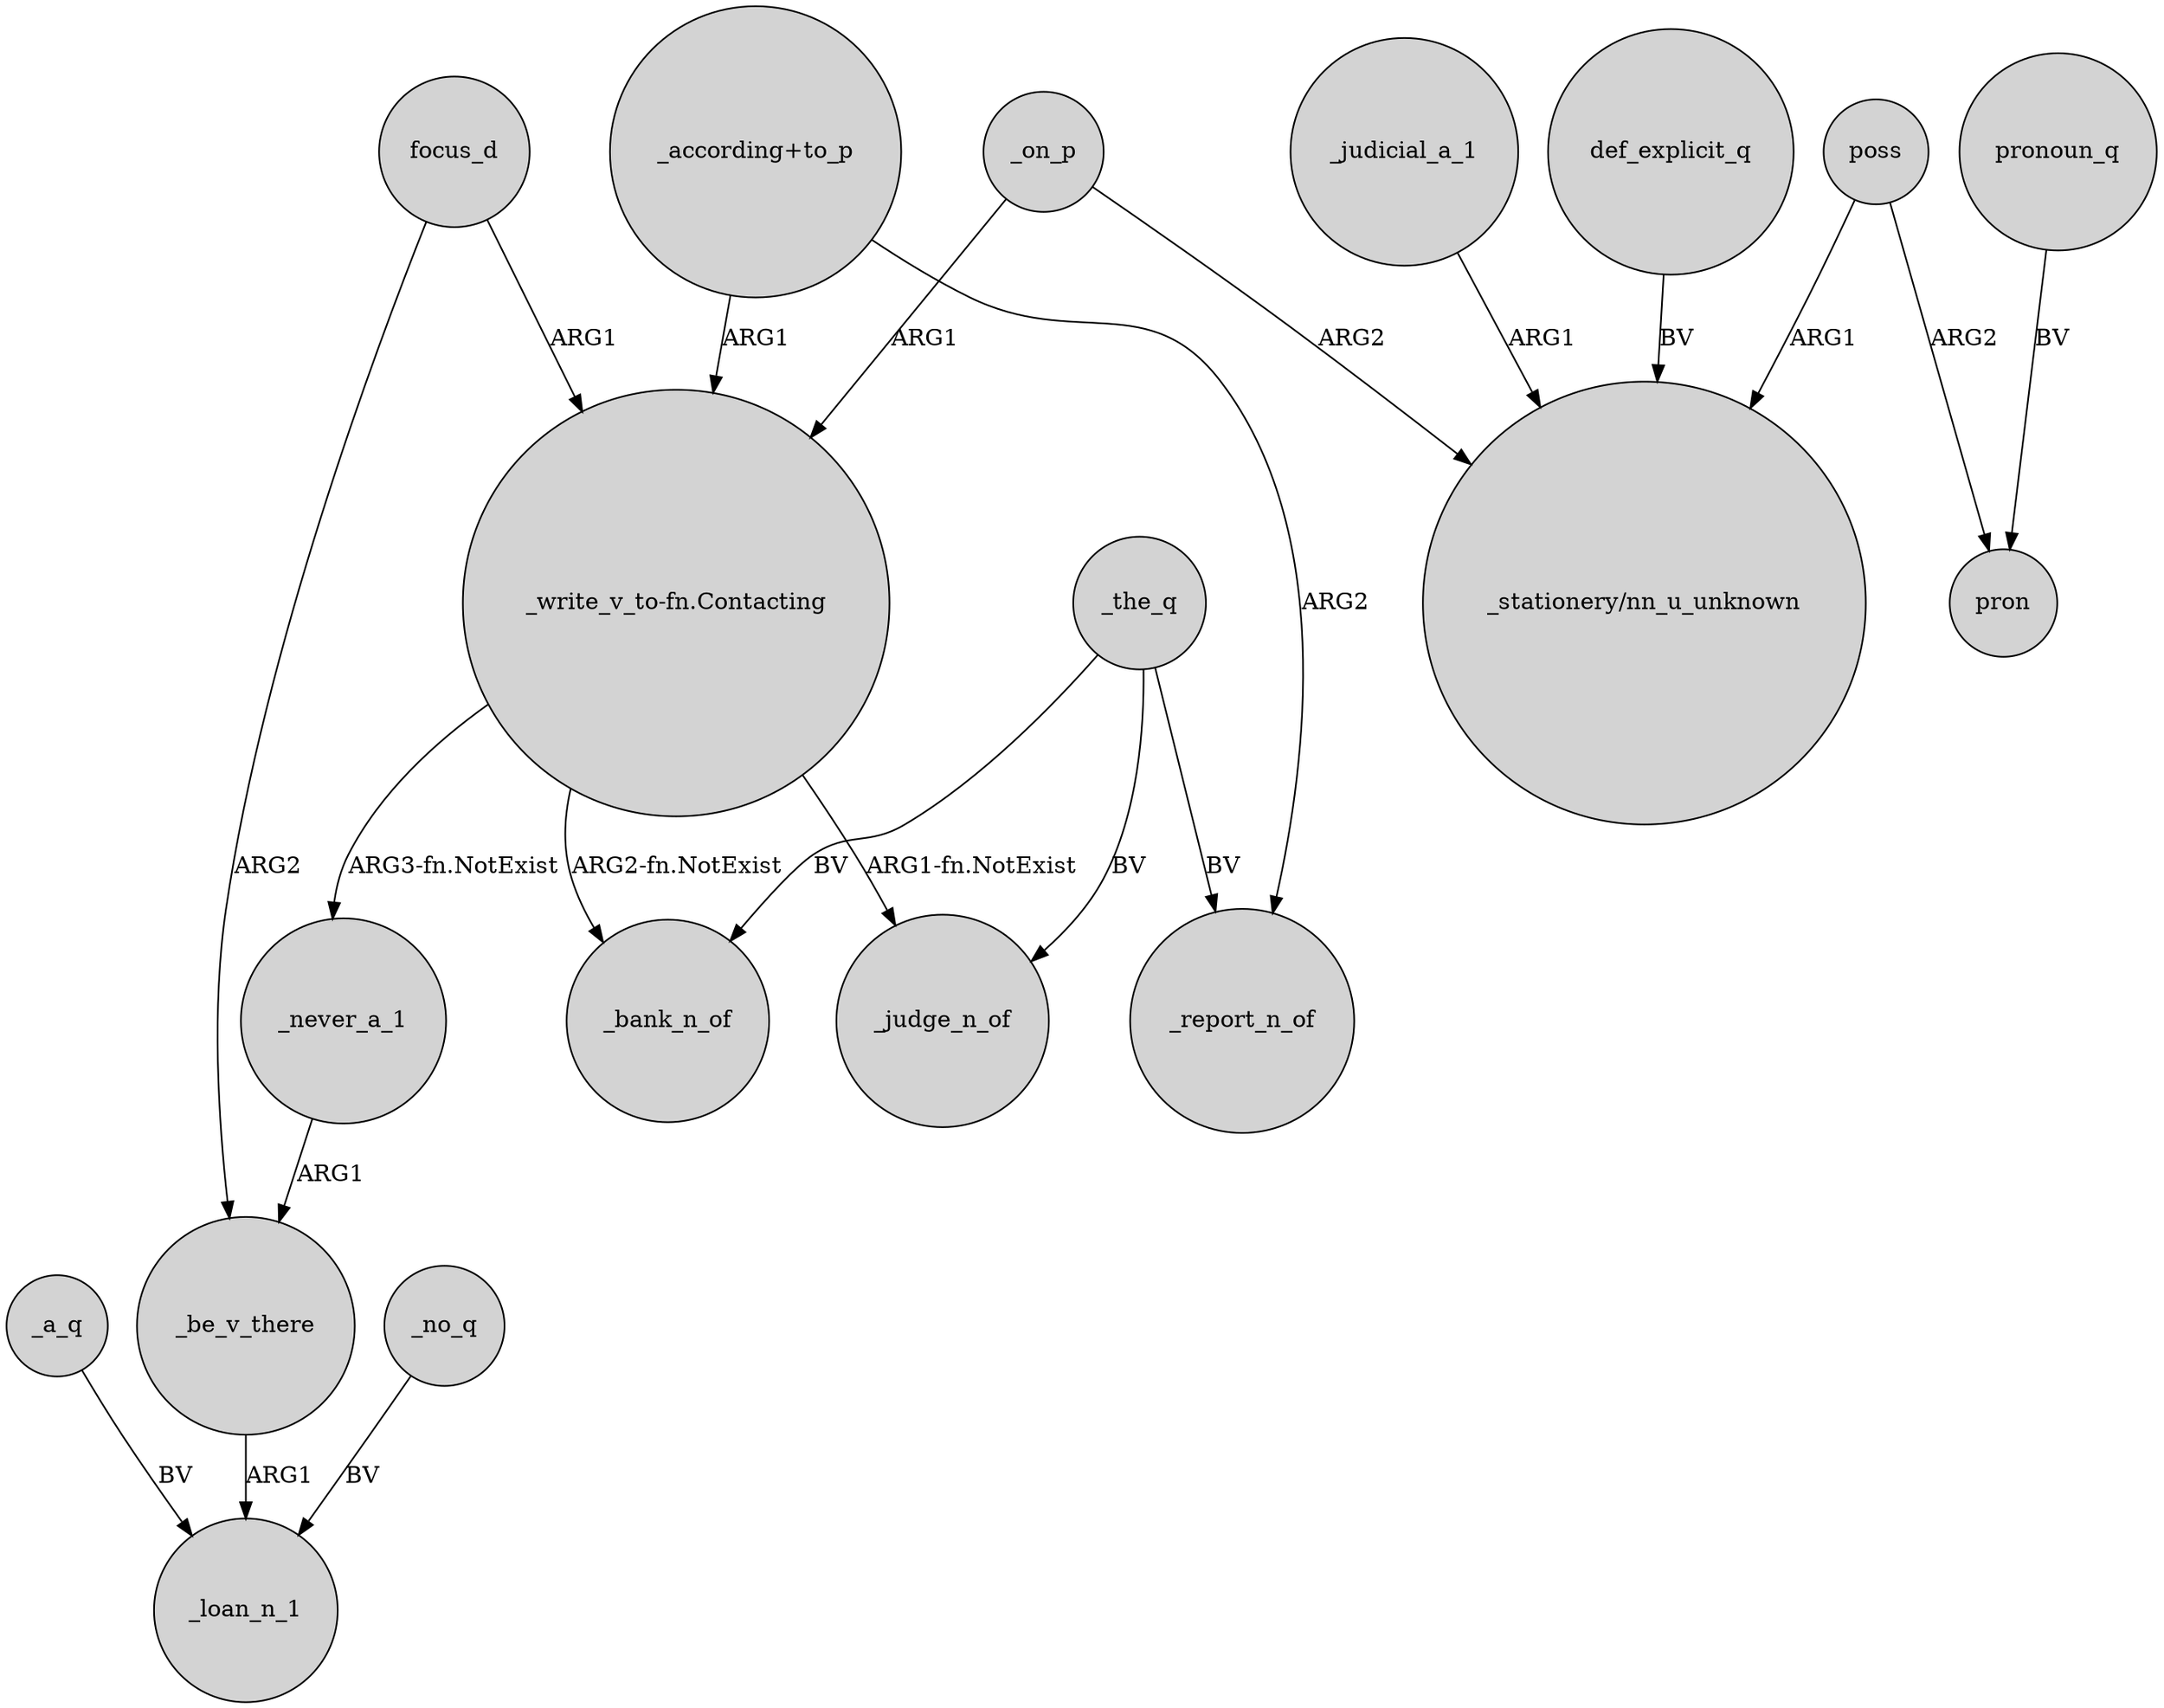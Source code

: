 digraph {
	node [shape=circle style=filled]
	_a_q -> _loan_n_1 [label=BV]
	def_explicit_q -> "_stationery/nn_u_unknown" [label=BV]
	_on_p -> "_stationery/nn_u_unknown" [label=ARG2]
	poss -> pron [label=ARG2]
	poss -> "_stationery/nn_u_unknown" [label=ARG1]
	_be_v_there -> _loan_n_1 [label=ARG1]
	"_write_v_to-fn.Contacting" -> _never_a_1 [label="ARG3-fn.NotExist"]
	"_according+to_p" -> "_write_v_to-fn.Contacting" [label=ARG1]
	pronoun_q -> pron [label=BV]
	_no_q -> _loan_n_1 [label=BV]
	_the_q -> _bank_n_of [label=BV]
	_the_q -> _report_n_of [label=BV]
	"_write_v_to-fn.Contacting" -> _bank_n_of [label="ARG2-fn.NotExist"]
	"_write_v_to-fn.Contacting" -> _judge_n_of [label="ARG1-fn.NotExist"]
	_judicial_a_1 -> "_stationery/nn_u_unknown" [label=ARG1]
	focus_d -> "_write_v_to-fn.Contacting" [label=ARG1]
	"_according+to_p" -> _report_n_of [label=ARG2]
	_on_p -> "_write_v_to-fn.Contacting" [label=ARG1]
	_never_a_1 -> _be_v_there [label=ARG1]
	_the_q -> _judge_n_of [label=BV]
	focus_d -> _be_v_there [label=ARG2]
}
